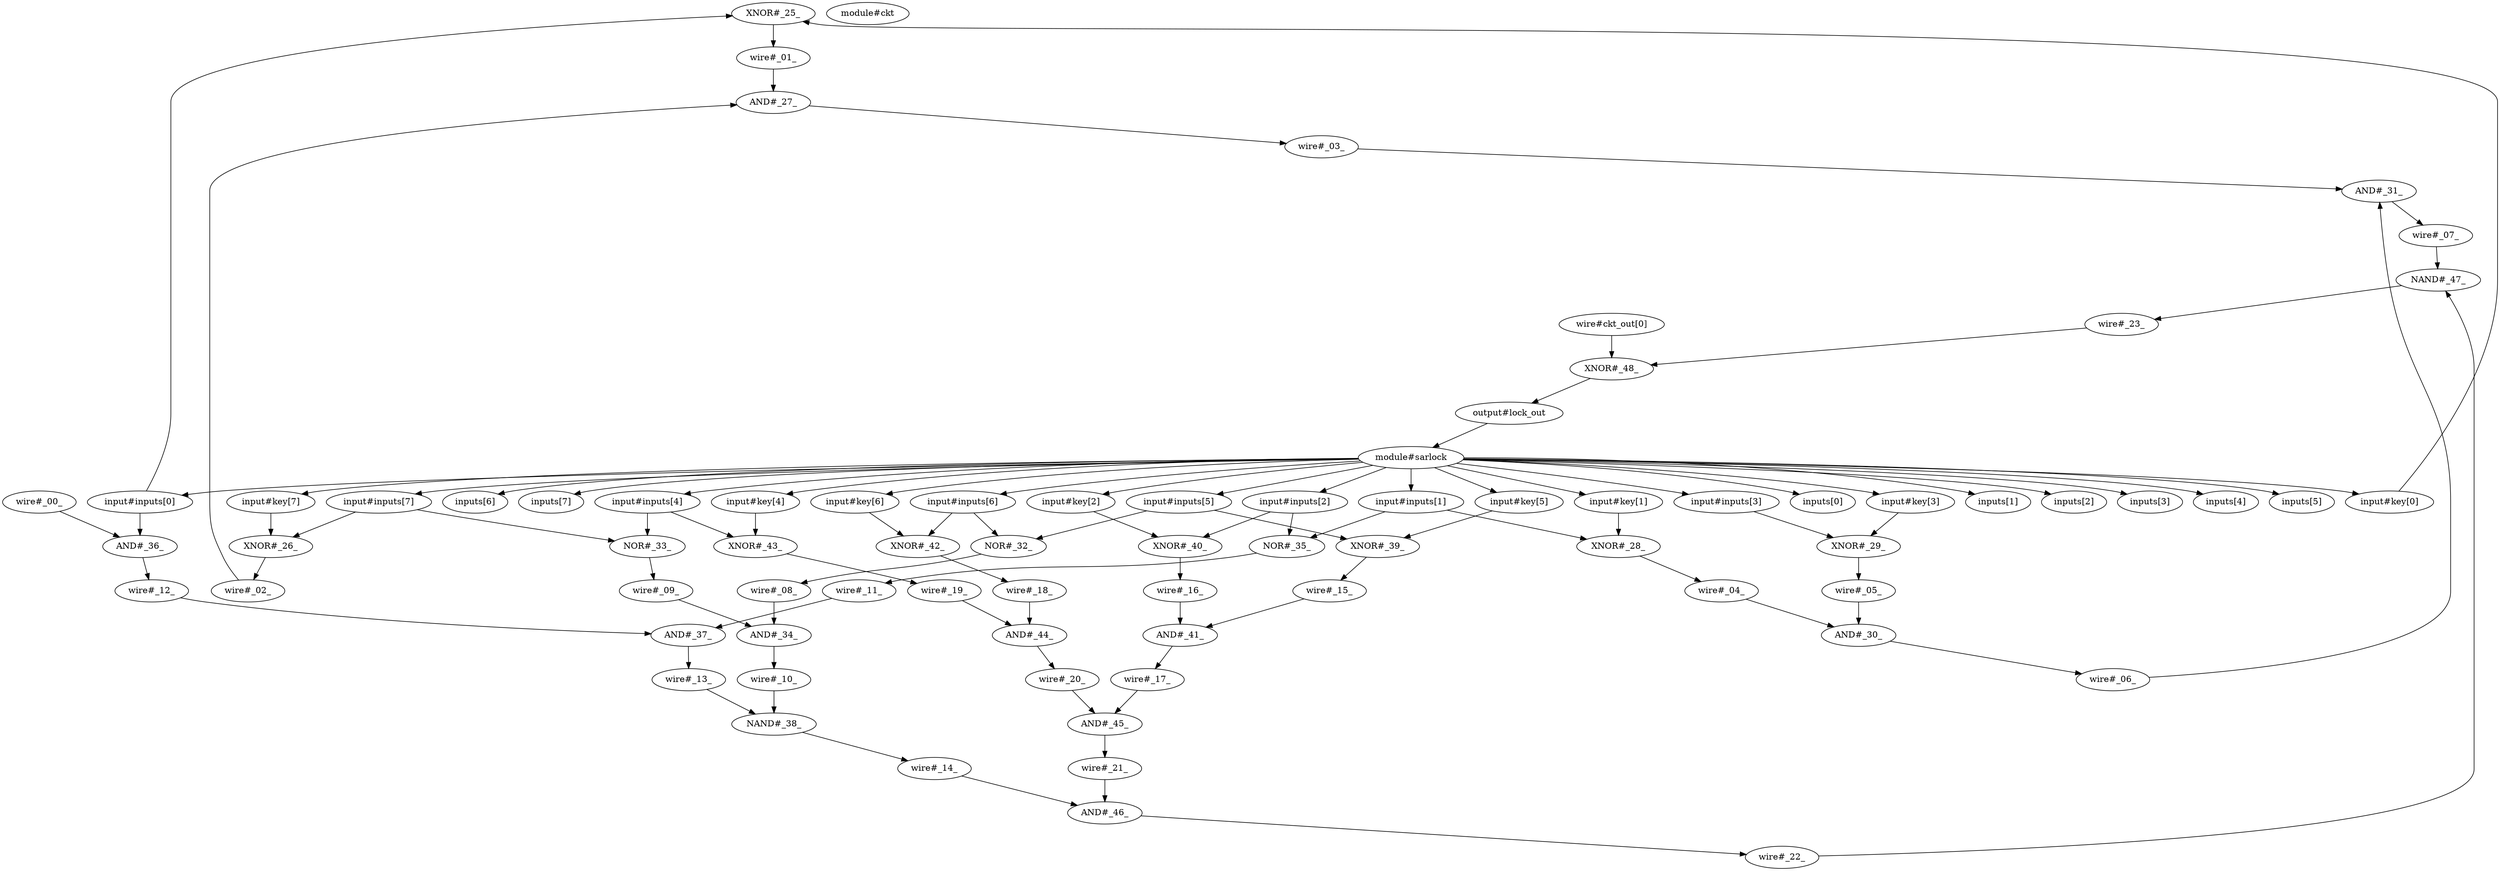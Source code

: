 strict digraph "" {
	"XNOR#_25_"	[logic=XNOR,
		type=gate];
	"wire#_01_"	[type=wire];
	"XNOR#_25_" -> "wire#_01_";
	"AND#_27_"	[logic=AND,
		type=gate];
	"wire#_01_" -> "AND#_27_";
	"input#inputs[0]"	[type=input];
	"input#inputs[0]" -> "XNOR#_25_";
	"AND#_36_"	[logic=AND,
		type=gate];
	"input#inputs[0]" -> "AND#_36_";
	"input#key[0]"	[type=input];
	"input#key[0]" -> "XNOR#_25_";
	"XNOR#_26_"	[logic=XNOR,
		type=gate];
	"wire#_02_"	[type=wire];
	"XNOR#_26_" -> "wire#_02_";
	"wire#_02_" -> "AND#_27_";
	"input#inputs[7]"	[type=input];
	"input#inputs[7]" -> "XNOR#_26_";
	"NOR#_33_"	[logic=NOR,
		type=gate];
	"input#inputs[7]" -> "NOR#_33_";
	"input#key[7]"	[type=input];
	"input#key[7]" -> "XNOR#_26_";
	"wire#_03_"	[type=wire];
	"AND#_27_" -> "wire#_03_";
	"AND#_31_"	[logic=AND,
		type=gate];
	"wire#_03_" -> "AND#_31_";
	"XNOR#_28_"	[logic=XNOR,
		type=gate];
	"wire#_04_"	[type=wire];
	"XNOR#_28_" -> "wire#_04_";
	"AND#_30_"	[logic=AND,
		type=gate];
	"wire#_04_" -> "AND#_30_";
	"input#inputs[1]"	[type=input];
	"input#inputs[1]" -> "XNOR#_28_";
	"NOR#_35_"	[logic=NOR,
		type=gate];
	"input#inputs[1]" -> "NOR#_35_";
	"input#key[1]"	[type=input];
	"input#key[1]" -> "XNOR#_28_";
	"XNOR#_29_"	[logic=XNOR,
		type=gate];
	"wire#_05_"	[type=wire];
	"XNOR#_29_" -> "wire#_05_";
	"wire#_05_" -> "AND#_30_";
	"input#inputs[3]"	[type=input];
	"input#inputs[3]" -> "XNOR#_29_";
	"input#key[3]"	[type=input];
	"input#key[3]" -> "XNOR#_29_";
	"wire#_06_"	[type=wire];
	"AND#_30_" -> "wire#_06_";
	"wire#_06_" -> "AND#_31_";
	"wire#_07_"	[type=wire];
	"AND#_31_" -> "wire#_07_";
	"NAND#_47_"	[logic=NAND,
		type=gate];
	"wire#_07_" -> "NAND#_47_";
	"NOR#_32_"	[logic=NOR,
		type=gate];
	"wire#_08_"	[type=wire];
	"NOR#_32_" -> "wire#_08_";
	"AND#_34_"	[logic=AND,
		type=gate];
	"wire#_08_" -> "AND#_34_";
	"input#inputs[5]"	[type=input];
	"input#inputs[5]" -> "NOR#_32_";
	"XNOR#_39_"	[logic=XNOR,
		type=gate];
	"input#inputs[5]" -> "XNOR#_39_";
	"input#inputs[6]"	[type=input];
	"input#inputs[6]" -> "NOR#_32_";
	"XNOR#_42_"	[logic=XNOR,
		type=gate];
	"input#inputs[6]" -> "XNOR#_42_";
	"wire#_09_"	[type=wire];
	"NOR#_33_" -> "wire#_09_";
	"wire#_09_" -> "AND#_34_";
	"input#inputs[4]"	[type=input];
	"input#inputs[4]" -> "NOR#_33_";
	"XNOR#_43_"	[logic=XNOR,
		type=gate];
	"input#inputs[4]" -> "XNOR#_43_";
	"wire#_10_"	[type=wire];
	"AND#_34_" -> "wire#_10_";
	"NAND#_38_"	[logic=NAND,
		type=gate];
	"wire#_10_" -> "NAND#_38_";
	"wire#_11_"	[type=wire];
	"NOR#_35_" -> "wire#_11_";
	"AND#_37_"	[logic=AND,
		type=gate];
	"wire#_11_" -> "AND#_37_";
	"input#inputs[2]"	[type=input];
	"input#inputs[2]" -> "NOR#_35_";
	"XNOR#_40_"	[logic=XNOR,
		type=gate];
	"input#inputs[2]" -> "XNOR#_40_";
	"wire#_12_"	[type=wire];
	"AND#_36_" -> "wire#_12_";
	"wire#_12_" -> "AND#_37_";
	"wire#_00_"	[type=wire];
	"wire#_00_" -> "AND#_36_";
	"wire#_13_"	[type=wire];
	"AND#_37_" -> "wire#_13_";
	"wire#_13_" -> "NAND#_38_";
	"wire#_14_"	[type=wire];
	"NAND#_38_" -> "wire#_14_";
	"AND#_46_"	[logic=AND,
		type=gate];
	"wire#_14_" -> "AND#_46_";
	"wire#_15_"	[type=wire];
	"XNOR#_39_" -> "wire#_15_";
	"AND#_41_"	[logic=AND,
		type=gate];
	"wire#_15_" -> "AND#_41_";
	"input#key[5]"	[type=input];
	"input#key[5]" -> "XNOR#_39_";
	"wire#_16_"	[type=wire];
	"XNOR#_40_" -> "wire#_16_";
	"wire#_16_" -> "AND#_41_";
	"input#key[2]"	[type=input];
	"input#key[2]" -> "XNOR#_40_";
	"wire#_17_"	[type=wire];
	"AND#_41_" -> "wire#_17_";
	"AND#_45_"	[logic=AND,
		type=gate];
	"wire#_17_" -> "AND#_45_";
	"wire#_18_"	[type=wire];
	"XNOR#_42_" -> "wire#_18_";
	"AND#_44_"	[logic=AND,
		type=gate];
	"wire#_18_" -> "AND#_44_";
	"input#key[6]"	[type=input];
	"input#key[6]" -> "XNOR#_42_";
	"wire#_19_"	[type=wire];
	"XNOR#_43_" -> "wire#_19_";
	"wire#_19_" -> "AND#_44_";
	"input#key[4]"	[type=input];
	"input#key[4]" -> "XNOR#_43_";
	"wire#_20_"	[type=wire];
	"AND#_44_" -> "wire#_20_";
	"wire#_20_" -> "AND#_45_";
	"wire#_21_"	[type=wire];
	"AND#_45_" -> "wire#_21_";
	"wire#_21_" -> "AND#_46_";
	"wire#_22_"	[type=wire];
	"AND#_46_" -> "wire#_22_";
	"wire#_22_" -> "NAND#_47_";
	"wire#_23_"	[type=wire];
	"NAND#_47_" -> "wire#_23_";
	"XNOR#_48_"	[logic=XNOR,
		type=gate];
	"wire#_23_" -> "XNOR#_48_";
	"output#lock_out"	[type=output];
	"XNOR#_48_" -> "output#lock_out";
	"module#sarlock"	[type=module];
	"output#lock_out" -> "module#sarlock";
	"wire#ckt_out[0]"	[type=wire];
	"wire#ckt_out[0]" -> "XNOR#_48_";
	"module#sarlock" -> "input#inputs[0]";
	"module#sarlock" -> "input#key[0]";
	"module#sarlock" -> "input#inputs[7]";
	"module#sarlock" -> "input#key[7]";
	"module#sarlock" -> "input#inputs[1]";
	"module#sarlock" -> "input#key[1]";
	"module#sarlock" -> "input#inputs[3]";
	"module#sarlock" -> "input#key[3]";
	"module#sarlock" -> "input#inputs[5]";
	"module#sarlock" -> "input#inputs[6]";
	"module#sarlock" -> "input#inputs[4]";
	"module#sarlock" -> "input#inputs[2]";
	"module#sarlock" -> "input#key[5]";
	"module#sarlock" -> "input#key[2]";
	"module#sarlock" -> "input#key[6]";
	"module#sarlock" -> "input#key[4]";
	"module#sarlock" -> "inputs[0]";
	"module#sarlock" -> "inputs[1]";
	"module#sarlock" -> "inputs[2]";
	"module#sarlock" -> "inputs[3]";
	"module#sarlock" -> "inputs[4]";
	"module#sarlock" -> "inputs[5]";
	"module#sarlock" -> "inputs[6]";
	"module#sarlock" -> "inputs[7]";
	"module#ckt"	[init_name=c,
		type=module];
}
